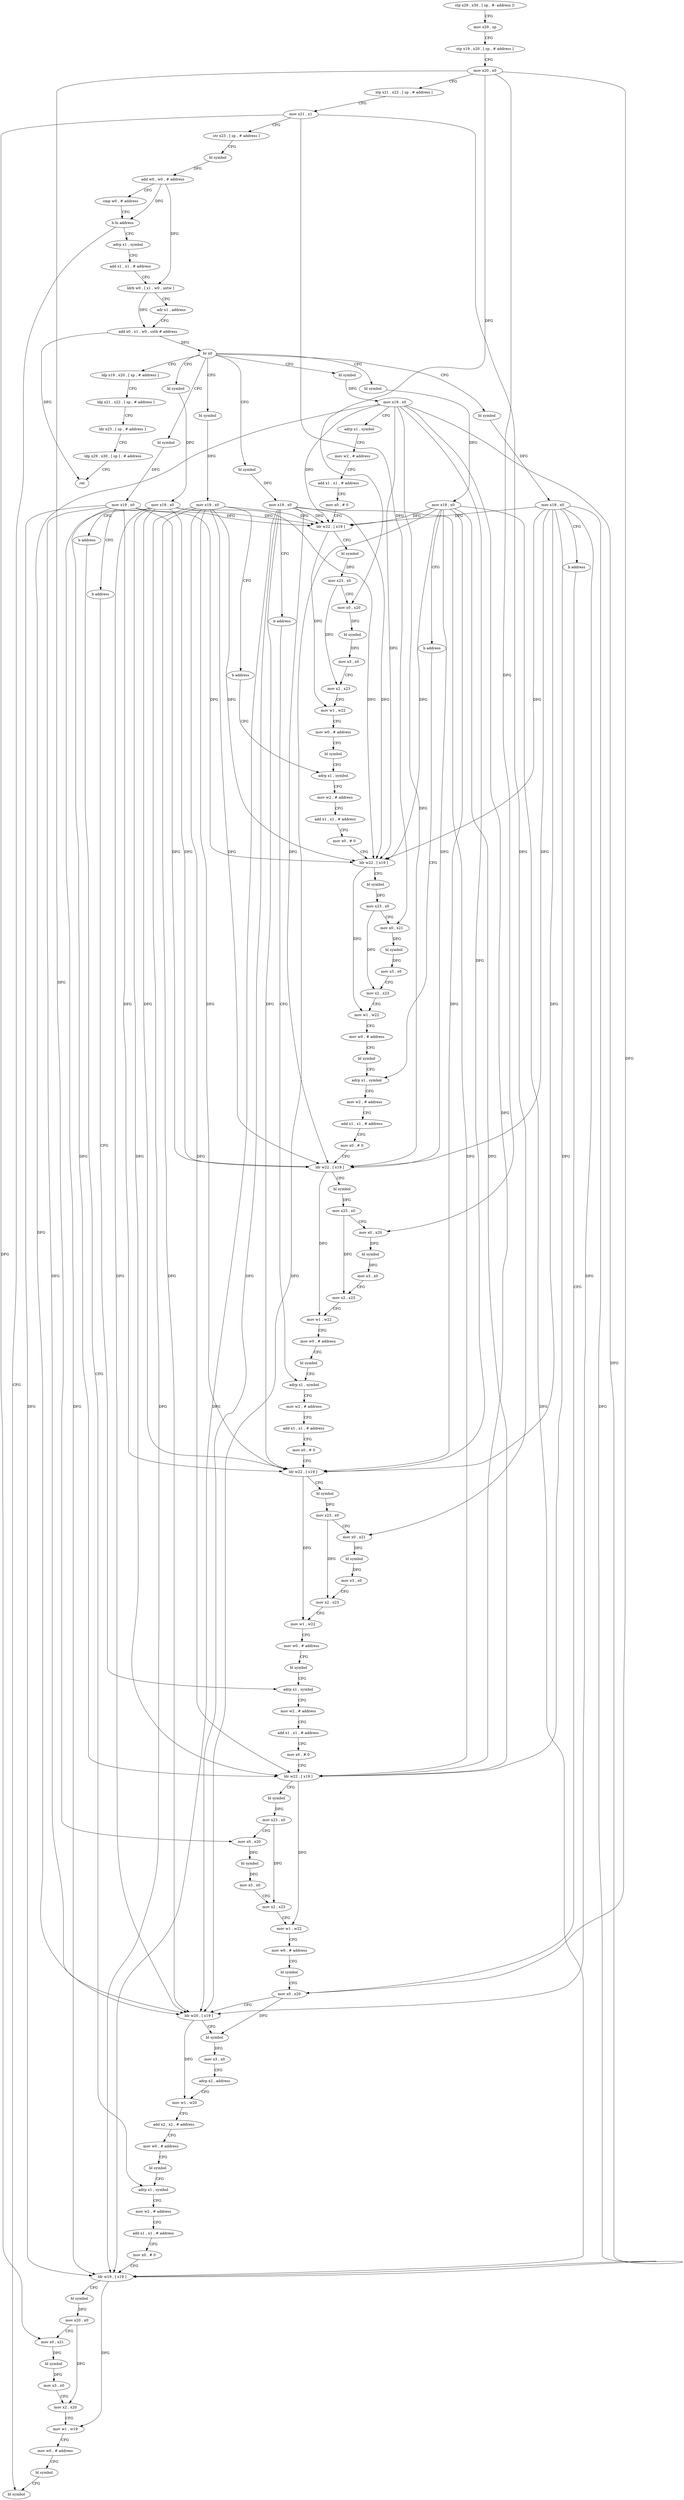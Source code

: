 digraph "func" {
"4220688" [label = "stp x29 , x30 , [ sp , #- address ]!" ]
"4220692" [label = "mov x29 , sp" ]
"4220696" [label = "stp x19 , x20 , [ sp , # address ]" ]
"4220700" [label = "mov x20 , x0" ]
"4220704" [label = "stp x21 , x22 , [ sp , # address ]" ]
"4220708" [label = "mov x21 , x1" ]
"4220712" [label = "str x23 , [ sp , # address ]" ]
"4220716" [label = "bl symbol" ]
"4220720" [label = "add w0 , w0 , # address" ]
"4220724" [label = "cmp w0 , # address" ]
"4220728" [label = "b.hi address" ]
"4221140" [label = "bl symbol" ]
"4220732" [label = "adrp x1 , symbol" ]
"4220736" [label = "add x1 , x1 , # address" ]
"4220740" [label = "ldrb w0 , [ x1 , w0 , uxtw ]" ]
"4220744" [label = "adr x1 , address" ]
"4220748" [label = "add x0 , x1 , w0 , sxtb # address" ]
"4220752" [label = "br x0" ]
"4220760" [label = "bl symbol" ]
"4221144" [label = "ldp x19 , x20 , [ sp , # address ]" ]
"4221168" [label = "bl symbol" ]
"4221184" [label = "bl symbol" ]
"4221200" [label = "bl symbol" ]
"4221216" [label = "bl symbol" ]
"4221232" [label = "bl symbol" ]
"4221248" [label = "bl symbol" ]
"4220764" [label = "mov x19 , x0" ]
"4220768" [label = "adrp x1 , symbol" ]
"4220772" [label = "mov w2 , # address" ]
"4220776" [label = "add x1 , x1 , # address" ]
"4220780" [label = "mov x0 , # 0" ]
"4220784" [label = "ldr w22 , [ x19 ]" ]
"4220788" [label = "bl symbol" ]
"4220792" [label = "mov x23 , x0" ]
"4220796" [label = "mov x0 , x20" ]
"4220800" [label = "bl symbol" ]
"4220804" [label = "mov x3 , x0" ]
"4220808" [label = "mov x2 , x23" ]
"4220812" [label = "mov w1 , w22" ]
"4220816" [label = "mov w0 , # address" ]
"4220820" [label = "bl symbol" ]
"4220824" [label = "adrp x1 , symbol" ]
"4221148" [label = "ldp x21 , x22 , [ sp , # address ]" ]
"4221152" [label = "ldr x23 , [ sp , # address ]" ]
"4221156" [label = "ldp x29 , x30 , [ sp ] , # address" ]
"4221160" [label = "ret" ]
"4221172" [label = "mov x19 , x0" ]
"4221176" [label = "b address" ]
"4221084" [label = "adrp x1 , symbol" ]
"4221188" [label = "mov x19 , x0" ]
"4221192" [label = "b address" ]
"4221048" [label = "mov x0 , x20" ]
"4221204" [label = "mov x19 , x0" ]
"4221208" [label = "b address" ]
"4220992" [label = "adrp x1 , symbol" ]
"4221220" [label = "mov x19 , x0" ]
"4221224" [label = "b address" ]
"4220936" [label = "adrp x1 , symbol" ]
"4221236" [label = "mov x19 , x0" ]
"4221240" [label = "b address" ]
"4220880" [label = "adrp x1 , symbol" ]
"4221252" [label = "mov x19 , x0" ]
"4221256" [label = "b address" ]
"4221088" [label = "mov w2 , # address" ]
"4221092" [label = "add x1 , x1 , # address" ]
"4221096" [label = "mov x0 , # 0" ]
"4221100" [label = "ldr w19 , [ x19 ]" ]
"4221104" [label = "bl symbol" ]
"4221108" [label = "mov x20 , x0" ]
"4221112" [label = "mov x0 , x21" ]
"4221116" [label = "bl symbol" ]
"4221120" [label = "mov x3 , x0" ]
"4221124" [label = "mov x2 , x20" ]
"4221128" [label = "mov w1 , w19" ]
"4221132" [label = "mov w0 , # address" ]
"4221136" [label = "bl symbol" ]
"4221052" [label = "ldr w20 , [ x19 ]" ]
"4221056" [label = "bl symbol" ]
"4221060" [label = "mov x3 , x0" ]
"4221064" [label = "adrp x2 , address" ]
"4221068" [label = "mov w1 , w20" ]
"4221072" [label = "add x2 , x2 , # address" ]
"4221076" [label = "mov w0 , # address" ]
"4221080" [label = "bl symbol" ]
"4220996" [label = "mov w2 , # address" ]
"4221000" [label = "add x1 , x1 , # address" ]
"4221004" [label = "mov x0 , # 0" ]
"4221008" [label = "ldr w22 , [ x19 ]" ]
"4221012" [label = "bl symbol" ]
"4221016" [label = "mov x23 , x0" ]
"4221020" [label = "mov x0 , x20" ]
"4221024" [label = "bl symbol" ]
"4221028" [label = "mov x3 , x0" ]
"4221032" [label = "mov x2 , x23" ]
"4221036" [label = "mov w1 , w22" ]
"4221040" [label = "mov w0 , # address" ]
"4221044" [label = "bl symbol" ]
"4220940" [label = "mov w2 , # address" ]
"4220944" [label = "add x1 , x1 , # address" ]
"4220948" [label = "mov x0 , # 0" ]
"4220952" [label = "ldr w22 , [ x19 ]" ]
"4220956" [label = "bl symbol" ]
"4220960" [label = "mov x23 , x0" ]
"4220964" [label = "mov x0 , x21" ]
"4220968" [label = "bl symbol" ]
"4220972" [label = "mov x3 , x0" ]
"4220976" [label = "mov x2 , x23" ]
"4220980" [label = "mov w1 , w22" ]
"4220984" [label = "mov w0 , # address" ]
"4220988" [label = "bl symbol" ]
"4220884" [label = "mov w2 , # address" ]
"4220888" [label = "add x1 , x1 , # address" ]
"4220892" [label = "mov x0 , # 0" ]
"4220896" [label = "ldr w22 , [ x19 ]" ]
"4220900" [label = "bl symbol" ]
"4220904" [label = "mov x23 , x0" ]
"4220908" [label = "mov x0 , x20" ]
"4220912" [label = "bl symbol" ]
"4220916" [label = "mov x3 , x0" ]
"4220920" [label = "mov x2 , x23" ]
"4220924" [label = "mov w1 , w22" ]
"4220928" [label = "mov w0 , # address" ]
"4220932" [label = "bl symbol" ]
"4220828" [label = "mov w2 , # address" ]
"4220832" [label = "add x1 , x1 , # address" ]
"4220836" [label = "mov x0 , # 0" ]
"4220840" [label = "ldr w22 , [ x19 ]" ]
"4220844" [label = "bl symbol" ]
"4220848" [label = "mov x23 , x0" ]
"4220852" [label = "mov x0 , x21" ]
"4220856" [label = "bl symbol" ]
"4220860" [label = "mov x3 , x0" ]
"4220864" [label = "mov x2 , x23" ]
"4220868" [label = "mov w1 , w22" ]
"4220872" [label = "mov w0 , # address" ]
"4220876" [label = "bl symbol" ]
"4220688" -> "4220692" [ label = "CFG" ]
"4220692" -> "4220696" [ label = "CFG" ]
"4220696" -> "4220700" [ label = "CFG" ]
"4220700" -> "4220704" [ label = "CFG" ]
"4220700" -> "4220796" [ label = "DFG" ]
"4220700" -> "4221048" [ label = "DFG" ]
"4220700" -> "4221020" [ label = "DFG" ]
"4220700" -> "4220908" [ label = "DFG" ]
"4220704" -> "4220708" [ label = "CFG" ]
"4220708" -> "4220712" [ label = "CFG" ]
"4220708" -> "4220852" [ label = "DFG" ]
"4220708" -> "4221112" [ label = "DFG" ]
"4220708" -> "4220964" [ label = "DFG" ]
"4220712" -> "4220716" [ label = "CFG" ]
"4220716" -> "4220720" [ label = "DFG" ]
"4220720" -> "4220724" [ label = "CFG" ]
"4220720" -> "4220728" [ label = "DFG" ]
"4220720" -> "4220740" [ label = "DFG" ]
"4220724" -> "4220728" [ label = "CFG" ]
"4220728" -> "4221140" [ label = "CFG" ]
"4220728" -> "4220732" [ label = "CFG" ]
"4220732" -> "4220736" [ label = "CFG" ]
"4220736" -> "4220740" [ label = "CFG" ]
"4220740" -> "4220744" [ label = "CFG" ]
"4220740" -> "4220748" [ label = "DFG" ]
"4220744" -> "4220748" [ label = "CFG" ]
"4220748" -> "4220752" [ label = "DFG" ]
"4220748" -> "4221160" [ label = "DFG" ]
"4220752" -> "4220760" [ label = "CFG" ]
"4220752" -> "4221144" [ label = "CFG" ]
"4220752" -> "4221168" [ label = "CFG" ]
"4220752" -> "4221184" [ label = "CFG" ]
"4220752" -> "4221200" [ label = "CFG" ]
"4220752" -> "4221216" [ label = "CFG" ]
"4220752" -> "4221232" [ label = "CFG" ]
"4220752" -> "4221248" [ label = "CFG" ]
"4220760" -> "4220764" [ label = "DFG" ]
"4221144" -> "4221148" [ label = "CFG" ]
"4221168" -> "4221172" [ label = "DFG" ]
"4221184" -> "4221188" [ label = "DFG" ]
"4221200" -> "4221204" [ label = "DFG" ]
"4221216" -> "4221220" [ label = "DFG" ]
"4221232" -> "4221236" [ label = "DFG" ]
"4221248" -> "4221252" [ label = "DFG" ]
"4220764" -> "4220768" [ label = "CFG" ]
"4220764" -> "4220784" [ label = "DFG" ]
"4220764" -> "4220840" [ label = "DFG" ]
"4220764" -> "4221100" [ label = "DFG" ]
"4220764" -> "4221052" [ label = "DFG" ]
"4220764" -> "4221008" [ label = "DFG" ]
"4220764" -> "4220952" [ label = "DFG" ]
"4220764" -> "4220896" [ label = "DFG" ]
"4220768" -> "4220772" [ label = "CFG" ]
"4220772" -> "4220776" [ label = "CFG" ]
"4220776" -> "4220780" [ label = "CFG" ]
"4220780" -> "4220784" [ label = "CFG" ]
"4220784" -> "4220788" [ label = "CFG" ]
"4220784" -> "4220812" [ label = "DFG" ]
"4220788" -> "4220792" [ label = "DFG" ]
"4220792" -> "4220796" [ label = "CFG" ]
"4220792" -> "4220808" [ label = "DFG" ]
"4220796" -> "4220800" [ label = "DFG" ]
"4220800" -> "4220804" [ label = "DFG" ]
"4220804" -> "4220808" [ label = "CFG" ]
"4220808" -> "4220812" [ label = "CFG" ]
"4220812" -> "4220816" [ label = "CFG" ]
"4220816" -> "4220820" [ label = "CFG" ]
"4220820" -> "4220824" [ label = "CFG" ]
"4220824" -> "4220828" [ label = "CFG" ]
"4221148" -> "4221152" [ label = "CFG" ]
"4221152" -> "4221156" [ label = "CFG" ]
"4221156" -> "4221160" [ label = "CFG" ]
"4221172" -> "4221176" [ label = "CFG" ]
"4221172" -> "4220784" [ label = "DFG" ]
"4221172" -> "4220840" [ label = "DFG" ]
"4221172" -> "4221100" [ label = "DFG" ]
"4221172" -> "4221052" [ label = "DFG" ]
"4221172" -> "4221008" [ label = "DFG" ]
"4221172" -> "4220952" [ label = "DFG" ]
"4221172" -> "4220896" [ label = "DFG" ]
"4221176" -> "4221084" [ label = "CFG" ]
"4221084" -> "4221088" [ label = "CFG" ]
"4221188" -> "4221192" [ label = "CFG" ]
"4221188" -> "4220784" [ label = "DFG" ]
"4221188" -> "4220840" [ label = "DFG" ]
"4221188" -> "4221100" [ label = "DFG" ]
"4221188" -> "4221052" [ label = "DFG" ]
"4221188" -> "4221008" [ label = "DFG" ]
"4221188" -> "4220952" [ label = "DFG" ]
"4221188" -> "4220896" [ label = "DFG" ]
"4221192" -> "4221048" [ label = "CFG" ]
"4221048" -> "4221052" [ label = "CFG" ]
"4221048" -> "4221056" [ label = "DFG" ]
"4221204" -> "4221208" [ label = "CFG" ]
"4221204" -> "4220784" [ label = "DFG" ]
"4221204" -> "4220840" [ label = "DFG" ]
"4221204" -> "4221100" [ label = "DFG" ]
"4221204" -> "4221052" [ label = "DFG" ]
"4221204" -> "4221008" [ label = "DFG" ]
"4221204" -> "4220952" [ label = "DFG" ]
"4221204" -> "4220896" [ label = "DFG" ]
"4221208" -> "4220992" [ label = "CFG" ]
"4220992" -> "4220996" [ label = "CFG" ]
"4221220" -> "4221224" [ label = "CFG" ]
"4221220" -> "4220784" [ label = "DFG" ]
"4221220" -> "4220840" [ label = "DFG" ]
"4221220" -> "4221100" [ label = "DFG" ]
"4221220" -> "4221052" [ label = "DFG" ]
"4221220" -> "4221008" [ label = "DFG" ]
"4221220" -> "4220952" [ label = "DFG" ]
"4221220" -> "4220896" [ label = "DFG" ]
"4221224" -> "4220936" [ label = "CFG" ]
"4220936" -> "4220940" [ label = "CFG" ]
"4221236" -> "4221240" [ label = "CFG" ]
"4221236" -> "4220784" [ label = "DFG" ]
"4221236" -> "4220840" [ label = "DFG" ]
"4221236" -> "4221100" [ label = "DFG" ]
"4221236" -> "4221052" [ label = "DFG" ]
"4221236" -> "4221008" [ label = "DFG" ]
"4221236" -> "4220952" [ label = "DFG" ]
"4221236" -> "4220896" [ label = "DFG" ]
"4221240" -> "4220880" [ label = "CFG" ]
"4220880" -> "4220884" [ label = "CFG" ]
"4221252" -> "4221256" [ label = "CFG" ]
"4221252" -> "4220784" [ label = "DFG" ]
"4221252" -> "4220840" [ label = "DFG" ]
"4221252" -> "4221100" [ label = "DFG" ]
"4221252" -> "4221052" [ label = "DFG" ]
"4221252" -> "4221008" [ label = "DFG" ]
"4221252" -> "4220952" [ label = "DFG" ]
"4221252" -> "4220896" [ label = "DFG" ]
"4221256" -> "4220824" [ label = "CFG" ]
"4221088" -> "4221092" [ label = "CFG" ]
"4221092" -> "4221096" [ label = "CFG" ]
"4221096" -> "4221100" [ label = "CFG" ]
"4221100" -> "4221104" [ label = "CFG" ]
"4221100" -> "4221128" [ label = "DFG" ]
"4221104" -> "4221108" [ label = "DFG" ]
"4221108" -> "4221112" [ label = "CFG" ]
"4221108" -> "4221124" [ label = "DFG" ]
"4221112" -> "4221116" [ label = "DFG" ]
"4221116" -> "4221120" [ label = "DFG" ]
"4221120" -> "4221124" [ label = "CFG" ]
"4221124" -> "4221128" [ label = "CFG" ]
"4221128" -> "4221132" [ label = "CFG" ]
"4221132" -> "4221136" [ label = "CFG" ]
"4221136" -> "4221140" [ label = "CFG" ]
"4221052" -> "4221056" [ label = "CFG" ]
"4221052" -> "4221068" [ label = "DFG" ]
"4221056" -> "4221060" [ label = "DFG" ]
"4221060" -> "4221064" [ label = "CFG" ]
"4221064" -> "4221068" [ label = "CFG" ]
"4221068" -> "4221072" [ label = "CFG" ]
"4221072" -> "4221076" [ label = "CFG" ]
"4221076" -> "4221080" [ label = "CFG" ]
"4221080" -> "4221084" [ label = "CFG" ]
"4220996" -> "4221000" [ label = "CFG" ]
"4221000" -> "4221004" [ label = "CFG" ]
"4221004" -> "4221008" [ label = "CFG" ]
"4221008" -> "4221012" [ label = "CFG" ]
"4221008" -> "4221036" [ label = "DFG" ]
"4221012" -> "4221016" [ label = "DFG" ]
"4221016" -> "4221020" [ label = "CFG" ]
"4221016" -> "4221032" [ label = "DFG" ]
"4221020" -> "4221024" [ label = "DFG" ]
"4221024" -> "4221028" [ label = "DFG" ]
"4221028" -> "4221032" [ label = "CFG" ]
"4221032" -> "4221036" [ label = "CFG" ]
"4221036" -> "4221040" [ label = "CFG" ]
"4221040" -> "4221044" [ label = "CFG" ]
"4221044" -> "4221048" [ label = "CFG" ]
"4220940" -> "4220944" [ label = "CFG" ]
"4220944" -> "4220948" [ label = "CFG" ]
"4220948" -> "4220952" [ label = "CFG" ]
"4220952" -> "4220956" [ label = "CFG" ]
"4220952" -> "4220980" [ label = "DFG" ]
"4220956" -> "4220960" [ label = "DFG" ]
"4220960" -> "4220964" [ label = "CFG" ]
"4220960" -> "4220976" [ label = "DFG" ]
"4220964" -> "4220968" [ label = "DFG" ]
"4220968" -> "4220972" [ label = "DFG" ]
"4220972" -> "4220976" [ label = "CFG" ]
"4220976" -> "4220980" [ label = "CFG" ]
"4220980" -> "4220984" [ label = "CFG" ]
"4220984" -> "4220988" [ label = "CFG" ]
"4220988" -> "4220992" [ label = "CFG" ]
"4220884" -> "4220888" [ label = "CFG" ]
"4220888" -> "4220892" [ label = "CFG" ]
"4220892" -> "4220896" [ label = "CFG" ]
"4220896" -> "4220900" [ label = "CFG" ]
"4220896" -> "4220924" [ label = "DFG" ]
"4220900" -> "4220904" [ label = "DFG" ]
"4220904" -> "4220908" [ label = "CFG" ]
"4220904" -> "4220920" [ label = "DFG" ]
"4220908" -> "4220912" [ label = "DFG" ]
"4220912" -> "4220916" [ label = "DFG" ]
"4220916" -> "4220920" [ label = "CFG" ]
"4220920" -> "4220924" [ label = "CFG" ]
"4220924" -> "4220928" [ label = "CFG" ]
"4220928" -> "4220932" [ label = "CFG" ]
"4220932" -> "4220936" [ label = "CFG" ]
"4220828" -> "4220832" [ label = "CFG" ]
"4220832" -> "4220836" [ label = "CFG" ]
"4220836" -> "4220840" [ label = "CFG" ]
"4220840" -> "4220844" [ label = "CFG" ]
"4220840" -> "4220868" [ label = "DFG" ]
"4220844" -> "4220848" [ label = "DFG" ]
"4220848" -> "4220852" [ label = "CFG" ]
"4220848" -> "4220864" [ label = "DFG" ]
"4220852" -> "4220856" [ label = "DFG" ]
"4220856" -> "4220860" [ label = "DFG" ]
"4220860" -> "4220864" [ label = "CFG" ]
"4220864" -> "4220868" [ label = "CFG" ]
"4220868" -> "4220872" [ label = "CFG" ]
"4220872" -> "4220876" [ label = "CFG" ]
"4220876" -> "4220880" [ label = "CFG" ]
}
